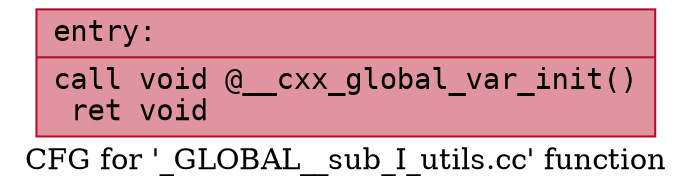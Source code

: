 digraph "CFG for '_GLOBAL__sub_I_utils.cc' function" {
	label="CFG for '_GLOBAL__sub_I_utils.cc' function";

	Node0x561c73c2e2e0 [shape=record,color="#b70d28ff", style=filled, fillcolor="#b70d2870" fontname="Courier",label="{entry:\l|  call void @__cxx_global_var_init()\l  ret void\l}"];
}
